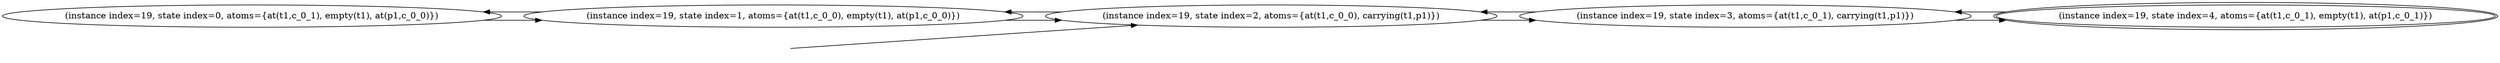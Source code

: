 digraph {
rankdir="LR"
s0[label="(instance index=19, state index=0, atoms={at(t1,c_0_1), empty(t1), at(p1,c_0_0)})"]
s1[label="(instance index=19, state index=1, atoms={at(t1,c_0_0), empty(t1), at(p1,c_0_0)})"]
s2[label="(instance index=19, state index=2, atoms={at(t1,c_0_0), carrying(t1,p1)})"]
s3[label="(instance index=19, state index=3, atoms={at(t1,c_0_1), carrying(t1,p1)})"]
s4[peripheries=2,label="(instance index=19, state index=4, atoms={at(t1,c_0_1), empty(t1), at(p1,c_0_1)})"]
Dangling [ label = "", style = invis ]
{ rank = same; Dangling }
Dangling -> s2
{ rank = same; s2}
{ rank = same; s1}
{ rank = same; s2}
{ rank = same; s3}
{ rank = same; s4}
{
s0->s1
}
{
s1->s0
s1->s2
}
{
s2->s3
s2->s1
}
{
s3->s2
s3->s4
}
{
s4->s3
}
}
